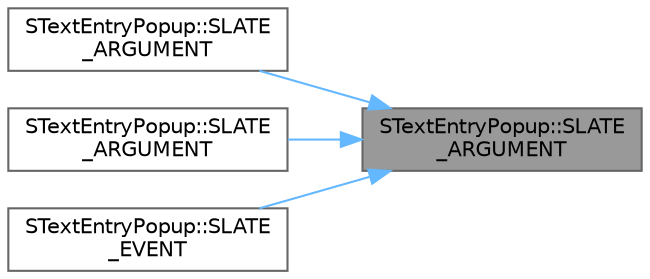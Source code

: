 digraph "STextEntryPopup::SLATE_ARGUMENT"
{
 // INTERACTIVE_SVG=YES
 // LATEX_PDF_SIZE
  bgcolor="transparent";
  edge [fontname=Helvetica,fontsize=10,labelfontname=Helvetica,labelfontsize=10];
  node [fontname=Helvetica,fontsize=10,shape=box,height=0.2,width=0.4];
  rankdir="RL";
  Node1 [id="Node000001",label="STextEntryPopup::SLATE\l_ARGUMENT",height=0.2,width=0.4,color="gray40", fillcolor="grey60", style="filled", fontcolor="black",tooltip="Label, placed before text entry box."];
  Node1 -> Node2 [id="edge1_Node000001_Node000002",dir="back",color="steelblue1",style="solid",tooltip=" "];
  Node2 [id="Node000002",label="STextEntryPopup::SLATE\l_ARGUMENT",height=0.2,width=0.4,color="grey40", fillcolor="white", style="filled",URL="$de/d2d/classSTextEntryPopup.html#a560f1da9549f4373828c8054e7e8b5eb",tooltip="When set, this widget will automatically attempt to set focus to itself when it is created,..."];
  Node1 -> Node3 [id="edge2_Node000001_Node000003",dir="back",color="steelblue1",style="solid",tooltip=" "];
  Node3 [id="Node000003",label="STextEntryPopup::SLATE\l_ARGUMENT",height=0.2,width=0.4,color="grey40", fillcolor="white", style="filled",URL="$de/d2d/classSTextEntryPopup.html#a1c03337e5a4ac2cbb2841f3afc2a839a",tooltip="Whether to select all text when the user clicks to give focus on the widget."];
  Node1 -> Node4 [id="edge3_Node000001_Node000004",dir="back",color="steelblue1",style="solid",tooltip=" "];
  Node4 [id="Node000004",label="STextEntryPopup::SLATE\l_EVENT",height=0.2,width=0.4,color="grey40", fillcolor="white", style="filled",URL="$de/d2d/classSTextEntryPopup.html#a7b791446d3c879f870dafba8eda328ec",tooltip="Called whenever the text is changed programmatically or interactively by the user."];
}
